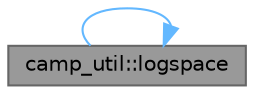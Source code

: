 digraph "camp_util::logspace"
{
 // LATEX_PDF_SIZE
  bgcolor="transparent";
  edge [fontname=Helvetica,fontsize=10,labelfontname=Helvetica,labelfontsize=10];
  node [fontname=Helvetica,fontsize=10,shape=box,height=0.2,width=0.4];
  rankdir="RL";
  Node1 [label="camp_util::logspace",height=0.2,width=0.4,color="gray40", fillcolor="grey60", style="filled", fontcolor="black",tooltip="Makes a logarithmically spaced array of length n from min to max."];
  Node1 -> Node1 [dir="back",color="steelblue1",style="solid"];
}
